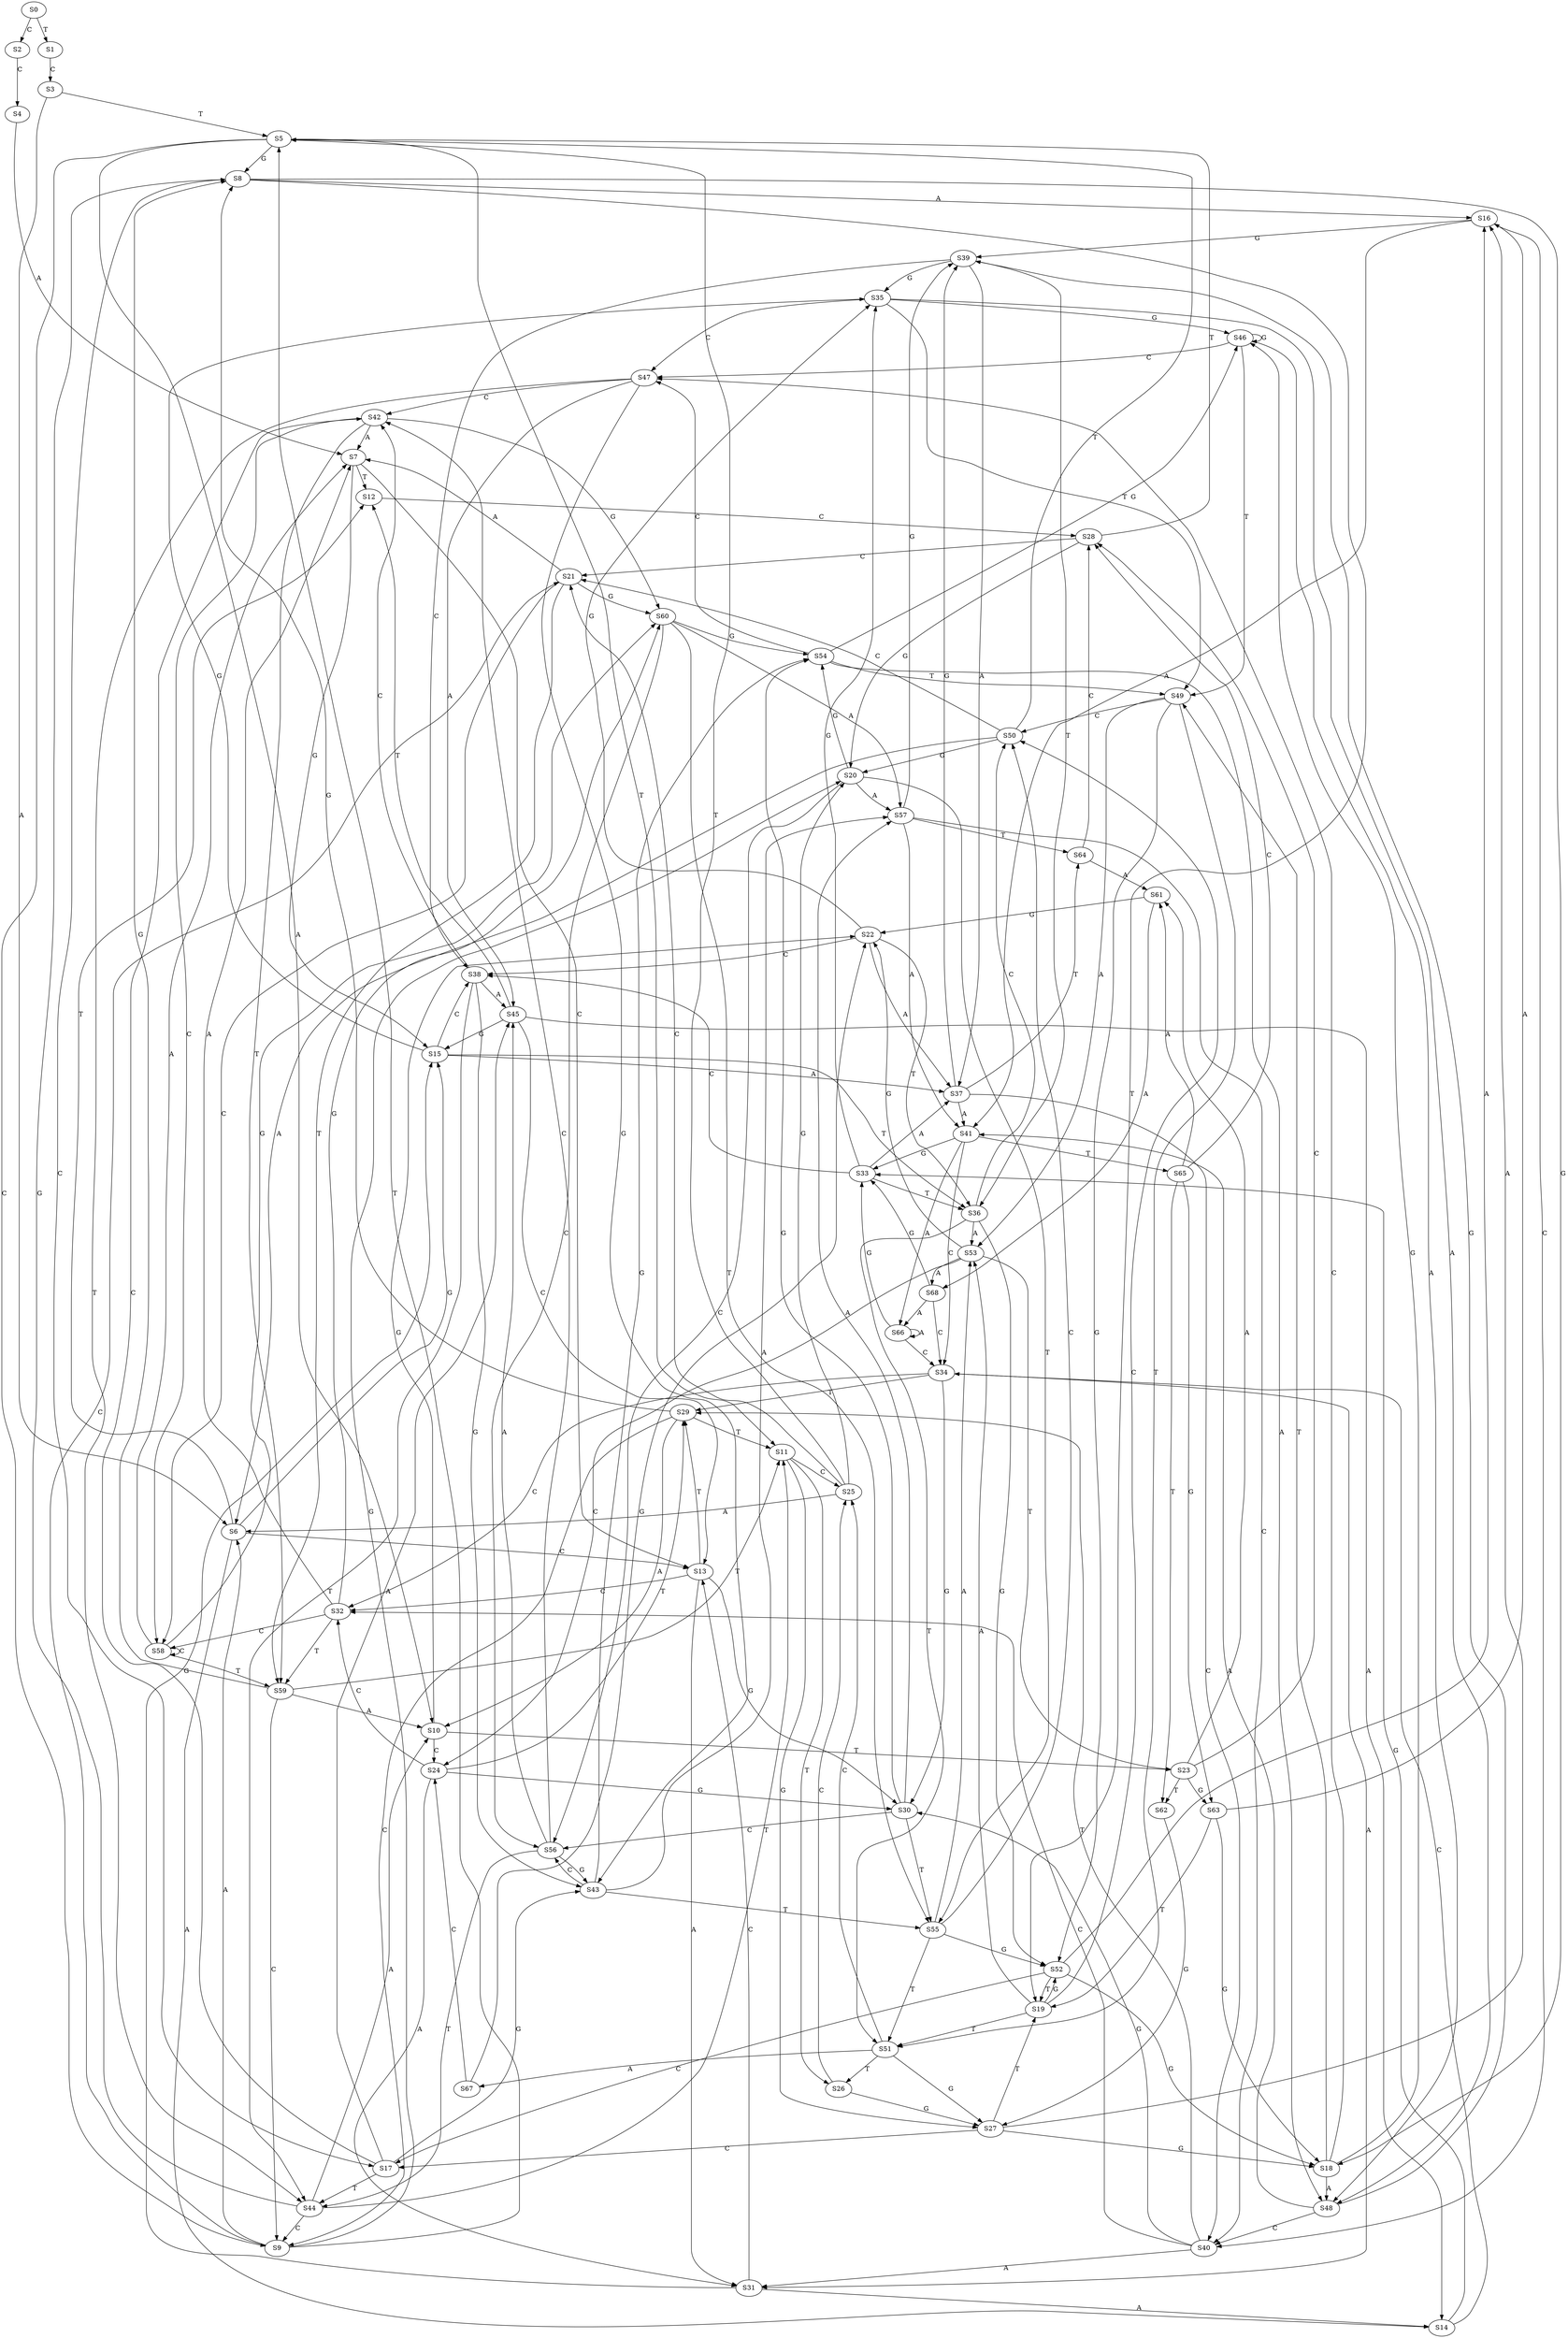 strict digraph  {
	S0 -> S1 [ label = T ];
	S0 -> S2 [ label = C ];
	S1 -> S3 [ label = C ];
	S2 -> S4 [ label = C ];
	S3 -> S5 [ label = T ];
	S3 -> S6 [ label = A ];
	S4 -> S7 [ label = A ];
	S5 -> S8 [ label = G ];
	S5 -> S9 [ label = C ];
	S5 -> S10 [ label = A ];
	S5 -> S11 [ label = T ];
	S6 -> S12 [ label = T ];
	S6 -> S13 [ label = C ];
	S6 -> S14 [ label = A ];
	S6 -> S15 [ label = G ];
	S7 -> S15 [ label = G ];
	S7 -> S12 [ label = T ];
	S7 -> S13 [ label = C ];
	S8 -> S16 [ label = A ];
	S8 -> S17 [ label = C ];
	S8 -> S18 [ label = G ];
	S8 -> S19 [ label = T ];
	S9 -> S5 [ label = T ];
	S9 -> S20 [ label = G ];
	S9 -> S21 [ label = C ];
	S9 -> S6 [ label = A ];
	S10 -> S22 [ label = G ];
	S10 -> S23 [ label = T ];
	S10 -> S24 [ label = C ];
	S11 -> S25 [ label = C ];
	S11 -> S26 [ label = T ];
	S11 -> S27 [ label = G ];
	S12 -> S28 [ label = C ];
	S13 -> S29 [ label = T ];
	S13 -> S30 [ label = G ];
	S13 -> S31 [ label = A ];
	S13 -> S32 [ label = C ];
	S14 -> S33 [ label = G ];
	S14 -> S34 [ label = C ];
	S15 -> S35 [ label = G ];
	S15 -> S36 [ label = T ];
	S15 -> S37 [ label = A ];
	S15 -> S38 [ label = C ];
	S16 -> S39 [ label = G ];
	S16 -> S40 [ label = C ];
	S16 -> S41 [ label = A ];
	S17 -> S42 [ label = C ];
	S17 -> S43 [ label = G ];
	S17 -> S44 [ label = T ];
	S17 -> S45 [ label = A ];
	S18 -> S46 [ label = G ];
	S18 -> S47 [ label = C ];
	S18 -> S48 [ label = A ];
	S18 -> S49 [ label = T ];
	S19 -> S50 [ label = C ];
	S19 -> S51 [ label = T ];
	S19 -> S52 [ label = G ];
	S19 -> S53 [ label = A ];
	S20 -> S54 [ label = G ];
	S20 -> S55 [ label = T ];
	S20 -> S56 [ label = C ];
	S20 -> S57 [ label = A ];
	S21 -> S58 [ label = C ];
	S21 -> S7 [ label = A ];
	S21 -> S59 [ label = T ];
	S21 -> S60 [ label = G ];
	S22 -> S36 [ label = T ];
	S22 -> S37 [ label = A ];
	S22 -> S38 [ label = C ];
	S22 -> S35 [ label = G ];
	S23 -> S28 [ label = C ];
	S23 -> S61 [ label = A ];
	S23 -> S62 [ label = T ];
	S23 -> S63 [ label = G ];
	S24 -> S30 [ label = G ];
	S24 -> S29 [ label = T ];
	S24 -> S32 [ label = C ];
	S24 -> S31 [ label = A ];
	S25 -> S6 [ label = A ];
	S25 -> S21 [ label = C ];
	S25 -> S20 [ label = G ];
	S25 -> S5 [ label = T ];
	S26 -> S27 [ label = G ];
	S26 -> S25 [ label = C ];
	S27 -> S18 [ label = G ];
	S27 -> S17 [ label = C ];
	S27 -> S19 [ label = T ];
	S27 -> S16 [ label = A ];
	S28 -> S21 [ label = C ];
	S28 -> S20 [ label = G ];
	S28 -> S5 [ label = T ];
	S29 -> S10 [ label = A ];
	S29 -> S9 [ label = C ];
	S29 -> S11 [ label = T ];
	S29 -> S8 [ label = G ];
	S30 -> S54 [ label = G ];
	S30 -> S57 [ label = A ];
	S30 -> S55 [ label = T ];
	S30 -> S56 [ label = C ];
	S31 -> S15 [ label = G ];
	S31 -> S13 [ label = C ];
	S31 -> S14 [ label = A ];
	S32 -> S58 [ label = C ];
	S32 -> S7 [ label = A ];
	S32 -> S59 [ label = T ];
	S32 -> S60 [ label = G ];
	S33 -> S36 [ label = T ];
	S33 -> S37 [ label = A ];
	S33 -> S38 [ label = C ];
	S33 -> S35 [ label = G ];
	S34 -> S31 [ label = A ];
	S34 -> S32 [ label = C ];
	S34 -> S30 [ label = G ];
	S34 -> S29 [ label = T ];
	S35 -> S48 [ label = A ];
	S35 -> S46 [ label = G ];
	S35 -> S49 [ label = T ];
	S35 -> S47 [ label = C ];
	S36 -> S53 [ label = A ];
	S36 -> S50 [ label = C ];
	S36 -> S52 [ label = G ];
	S36 -> S51 [ label = T ];
	S37 -> S41 [ label = A ];
	S37 -> S40 [ label = C ];
	S37 -> S64 [ label = T ];
	S37 -> S39 [ label = G ];
	S38 -> S42 [ label = C ];
	S38 -> S45 [ label = A ];
	S38 -> S43 [ label = G ];
	S38 -> S44 [ label = T ];
	S39 -> S36 [ label = T ];
	S39 -> S35 [ label = G ];
	S39 -> S37 [ label = A ];
	S39 -> S38 [ label = C ];
	S40 -> S29 [ label = T ];
	S40 -> S30 [ label = G ];
	S40 -> S32 [ label = C ];
	S40 -> S31 [ label = A ];
	S41 -> S65 [ label = T ];
	S41 -> S34 [ label = C ];
	S41 -> S66 [ label = A ];
	S41 -> S33 [ label = G ];
	S42 -> S60 [ label = G ];
	S42 -> S7 [ label = A ];
	S42 -> S59 [ label = T ];
	S42 -> S58 [ label = C ];
	S43 -> S54 [ label = G ];
	S43 -> S57 [ label = A ];
	S43 -> S55 [ label = T ];
	S43 -> S56 [ label = C ];
	S44 -> S10 [ label = A ];
	S44 -> S9 [ label = C ];
	S44 -> S11 [ label = T ];
	S44 -> S8 [ label = G ];
	S45 -> S15 [ label = G ];
	S45 -> S13 [ label = C ];
	S45 -> S14 [ label = A ];
	S45 -> S12 [ label = T ];
	S46 -> S49 [ label = T ];
	S46 -> S47 [ label = C ];
	S46 -> S46 [ label = G ];
	S46 -> S48 [ label = A ];
	S47 -> S44 [ label = T ];
	S47 -> S42 [ label = C ];
	S47 -> S45 [ label = A ];
	S47 -> S43 [ label = G ];
	S48 -> S41 [ label = A ];
	S48 -> S39 [ label = G ];
	S48 -> S40 [ label = C ];
	S49 -> S53 [ label = A ];
	S49 -> S50 [ label = C ];
	S49 -> S52 [ label = G ];
	S49 -> S51 [ label = T ];
	S50 -> S5 [ label = T ];
	S50 -> S20 [ label = G ];
	S50 -> S6 [ label = A ];
	S50 -> S21 [ label = C ];
	S51 -> S25 [ label = C ];
	S51 -> S27 [ label = G ];
	S51 -> S67 [ label = A ];
	S51 -> S26 [ label = T ];
	S52 -> S19 [ label = T ];
	S52 -> S18 [ label = G ];
	S52 -> S16 [ label = A ];
	S52 -> S17 [ label = C ];
	S53 -> S23 [ label = T ];
	S53 -> S22 [ label = G ];
	S53 -> S68 [ label = A ];
	S53 -> S24 [ label = C ];
	S54 -> S48 [ label = A ];
	S54 -> S46 [ label = G ];
	S54 -> S47 [ label = C ];
	S54 -> S49 [ label = T ];
	S55 -> S50 [ label = C ];
	S55 -> S53 [ label = A ];
	S55 -> S52 [ label = G ];
	S55 -> S51 [ label = T ];
	S56 -> S43 [ label = G ];
	S56 -> S44 [ label = T ];
	S56 -> S42 [ label = C ];
	S56 -> S45 [ label = A ];
	S57 -> S41 [ label = A ];
	S57 -> S40 [ label = C ];
	S57 -> S39 [ label = G ];
	S57 -> S64 [ label = T ];
	S58 -> S60 [ label = G ];
	S58 -> S58 [ label = C ];
	S58 -> S7 [ label = A ];
	S58 -> S59 [ label = T ];
	S59 -> S8 [ label = G ];
	S59 -> S9 [ label = C ];
	S59 -> S11 [ label = T ];
	S59 -> S10 [ label = A ];
	S60 -> S57 [ label = A ];
	S60 -> S54 [ label = G ];
	S60 -> S55 [ label = T ];
	S60 -> S56 [ label = C ];
	S61 -> S22 [ label = G ];
	S61 -> S68 [ label = A ];
	S62 -> S27 [ label = G ];
	S63 -> S18 [ label = G ];
	S63 -> S16 [ label = A ];
	S63 -> S19 [ label = T ];
	S64 -> S61 [ label = A ];
	S64 -> S28 [ label = C ];
	S65 -> S61 [ label = A ];
	S65 -> S28 [ label = C ];
	S65 -> S63 [ label = G ];
	S65 -> S62 [ label = T ];
	S66 -> S33 [ label = G ];
	S66 -> S34 [ label = C ];
	S66 -> S66 [ label = A ];
	S67 -> S24 [ label = C ];
	S67 -> S22 [ label = G ];
	S68 -> S33 [ label = G ];
	S68 -> S66 [ label = A ];
	S68 -> S34 [ label = C ];
}
